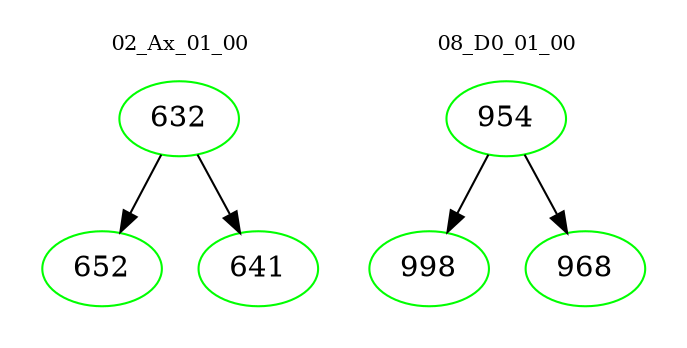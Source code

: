 digraph{
subgraph cluster_0 {
color = white
label = "02_Ax_01_00";
fontsize=10;
T0_632 [label="632", color="green"]
T0_632 -> T0_652 [color="black"]
T0_652 [label="652", color="green"]
T0_632 -> T0_641 [color="black"]
T0_641 [label="641", color="green"]
}
subgraph cluster_1 {
color = white
label = "08_D0_01_00";
fontsize=10;
T1_954 [label="954", color="green"]
T1_954 -> T1_998 [color="black"]
T1_998 [label="998", color="green"]
T1_954 -> T1_968 [color="black"]
T1_968 [label="968", color="green"]
}
}
